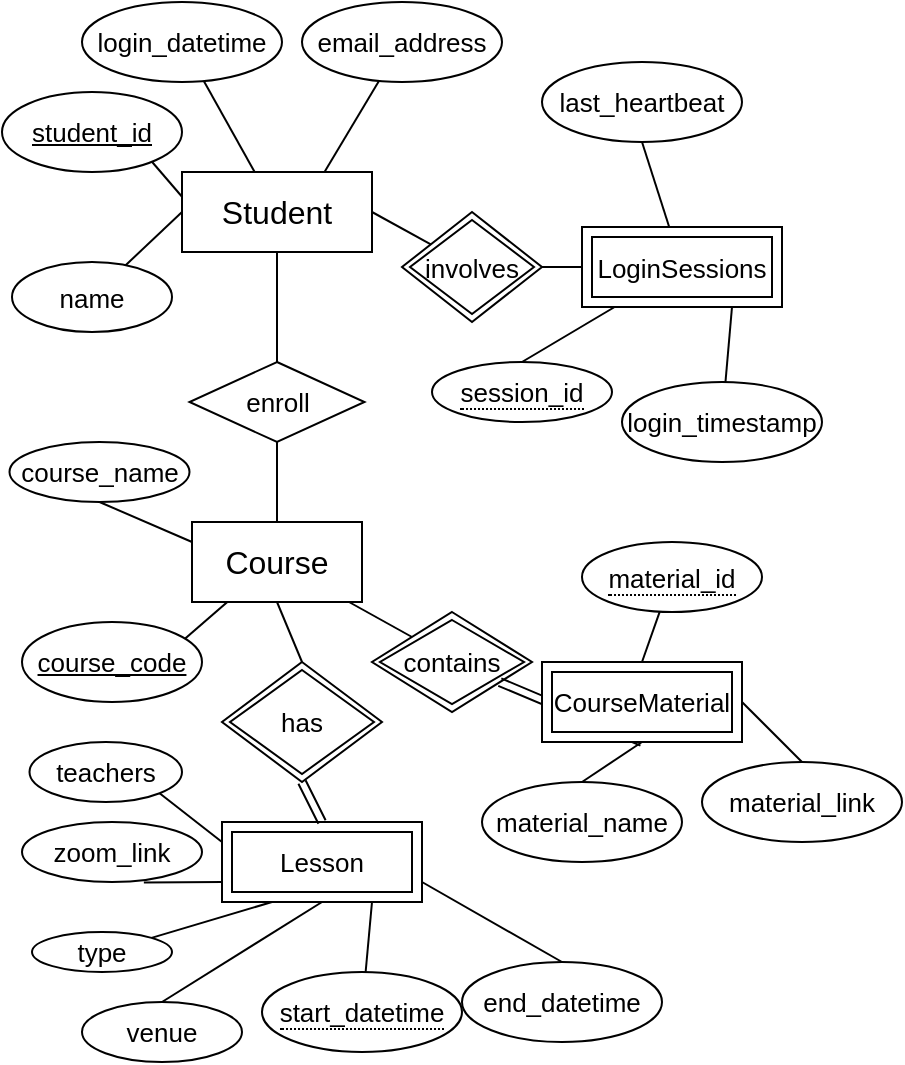 <mxfile version="14.6.1" type="device" pages="2"><diagram id="fc1f3b67-3c9b-b1b3-7705-706421d27264" name="ERD Habit Tracker app"><mxGraphModel dx="1202" dy="529" grid="1" gridSize="10" guides="1" tooltips="1" connect="1" arrows="1" fold="1" page="1" pageScale="1" pageWidth="850" pageHeight="1100" math="0" shadow="0"><root><mxCell id="0"/><mxCell id="1" parent="0"/><mxCell id="z_JhPPOQenlGjQnWZe2f-46" value="" style="edgeStyle=none;rounded=0;orthogonalLoop=1;jettySize=auto;html=1;endArrow=none;endFill=0;fontSize=13;" parent="1" source="z_JhPPOQenlGjQnWZe2f-7" target="z_JhPPOQenlGjQnWZe2f-43" edge="1"><mxGeometry relative="1" as="geometry"/></mxCell><mxCell id="z_JhPPOQenlGjQnWZe2f-47" style="edgeStyle=none;rounded=0;orthogonalLoop=1;jettySize=auto;html=1;exitX=0.75;exitY=0;exitDx=0;exitDy=0;endArrow=none;endFill=0;fontSize=13;" parent="1" source="z_JhPPOQenlGjQnWZe2f-7" target="z_JhPPOQenlGjQnWZe2f-44" edge="1"><mxGeometry relative="1" as="geometry"/></mxCell><mxCell id="z_JhPPOQenlGjQnWZe2f-48" style="edgeStyle=none;rounded=0;orthogonalLoop=1;jettySize=auto;html=1;exitX=0;exitY=0.5;exitDx=0;exitDy=0;endArrow=none;endFill=0;fontSize=13;" parent="1" source="z_JhPPOQenlGjQnWZe2f-7" target="z_JhPPOQenlGjQnWZe2f-42" edge="1"><mxGeometry relative="1" as="geometry"/></mxCell><mxCell id="z_JhPPOQenlGjQnWZe2f-99" style="edgeStyle=none;rounded=0;orthogonalLoop=1;jettySize=auto;html=1;exitX=0.25;exitY=1;exitDx=0;exitDy=0;entryX=0.5;entryY=0;entryDx=0;entryDy=0;endArrow=none;endFill=0;fontSize=13;" parent="1" source="z_JhPPOQenlGjQnWZe2f-7" target="z_JhPPOQenlGjQnWZe2f-98" edge="1"><mxGeometry relative="1" as="geometry"/></mxCell><mxCell id="z_JhPPOQenlGjQnWZe2f-7" value="&lt;font style=&quot;font-size: 16px&quot;&gt;Student&lt;/font&gt;" style="rounded=0;whiteSpace=wrap;html=1;" parent="1" vertex="1"><mxGeometry x="90" y="95" width="95" height="40" as="geometry"/></mxCell><mxCell id="z_JhPPOQenlGjQnWZe2f-29" style="edgeStyle=none;rounded=0;orthogonalLoop=1;jettySize=auto;html=1;exitX=0.5;exitY=1;exitDx=0;exitDy=0;endArrow=none;endFill=0;fontSize=13;" parent="1" edge="1"><mxGeometry relative="1" as="geometry"><mxPoint x="345" y="190" as="sourcePoint"/><mxPoint x="345" y="190" as="targetPoint"/></mxGeometry></mxCell><mxCell id="z_JhPPOQenlGjQnWZe2f-58" style="edgeStyle=none;rounded=0;orthogonalLoop=1;jettySize=auto;html=1;exitX=0;exitY=0.25;exitDx=0;exitDy=0;entryX=0.5;entryY=1;entryDx=0;entryDy=0;endArrow=none;endFill=0;fontSize=13;" parent="1" source="z_JhPPOQenlGjQnWZe2f-32" target="z_JhPPOQenlGjQnWZe2f-57" edge="1"><mxGeometry relative="1" as="geometry"/></mxCell><mxCell id="z_JhPPOQenlGjQnWZe2f-59" style="edgeStyle=none;rounded=0;orthogonalLoop=1;jettySize=auto;html=1;exitX=0.75;exitY=0;exitDx=0;exitDy=0;entryX=0.5;entryY=1;entryDx=0;entryDy=0;endArrow=none;endFill=0;fontSize=13;" parent="1" source="z_JhPPOQenlGjQnWZe2f-32" target="z_JhPPOQenlGjQnWZe2f-55" edge="1"><mxGeometry relative="1" as="geometry"/></mxCell><mxCell id="z_JhPPOQenlGjQnWZe2f-95" style="edgeStyle=none;rounded=0;orthogonalLoop=1;jettySize=auto;html=1;exitX=0.5;exitY=0;exitDx=0;exitDy=0;entryX=0.5;entryY=1;entryDx=0;entryDy=0;endArrow=none;endFill=0;fontSize=13;" parent="1" source="z_JhPPOQenlGjQnWZe2f-32" target="z_JhPPOQenlGjQnWZe2f-49" edge="1"><mxGeometry relative="1" as="geometry"><mxPoint x="415" y="125" as="targetPoint"/></mxGeometry></mxCell><mxCell id="z_JhPPOQenlGjQnWZe2f-97" style="edgeStyle=none;rounded=0;orthogonalLoop=1;jettySize=auto;html=1;exitX=0.5;exitY=1;exitDx=0;exitDy=0;entryX=0.5;entryY=0;entryDx=0;entryDy=0;endArrow=none;endFill=0;fontSize=13;" parent="1" source="z_JhPPOQenlGjQnWZe2f-32" target="z_JhPPOQenlGjQnWZe2f-64" edge="1"><mxGeometry relative="1" as="geometry"/></mxCell><mxCell id="z_JhPPOQenlGjQnWZe2f-32" value="&lt;font style=&quot;font-size: 16px&quot;&gt;Course&lt;/font&gt;" style="rounded=0;whiteSpace=wrap;html=1;" parent="1" vertex="1"><mxGeometry x="95" y="270" width="85" height="40" as="geometry"/></mxCell><mxCell id="z_JhPPOQenlGjQnWZe2f-42" value="name" style="ellipse;whiteSpace=wrap;html=1;align=center;fontSize=13;" parent="1" vertex="1"><mxGeometry x="5" y="140" width="80" height="35" as="geometry"/></mxCell><mxCell id="z_JhPPOQenlGjQnWZe2f-43" value="login_datetime" style="ellipse;whiteSpace=wrap;html=1;align=center;fontSize=13;" parent="1" vertex="1"><mxGeometry x="40" y="10" width="100" height="40" as="geometry"/></mxCell><mxCell id="z_JhPPOQenlGjQnWZe2f-44" value="email_address" style="ellipse;whiteSpace=wrap;html=1;align=center;fontSize=13;" parent="1" vertex="1"><mxGeometry x="150" y="10" width="100" height="40" as="geometry"/></mxCell><mxCell id="z_JhPPOQenlGjQnWZe2f-49" value="enroll" style="shape=rhombus;perimeter=rhombusPerimeter;whiteSpace=wrap;html=1;align=center;fontSize=13;" parent="1" vertex="1"><mxGeometry x="93.75" y="190" width="87.5" height="40" as="geometry"/></mxCell><mxCell id="z_JhPPOQenlGjQnWZe2f-55" value="course_code" style="ellipse;whiteSpace=wrap;html=1;align=center;fontStyle=4;fontSize=13;" parent="1" vertex="1"><mxGeometry x="10" y="320" width="90" height="40" as="geometry"/></mxCell><mxCell id="z_JhPPOQenlGjQnWZe2f-57" value="course_name" style="ellipse;whiteSpace=wrap;html=1;align=center;fontSize=13;" parent="1" vertex="1"><mxGeometry x="3.75" y="230" width="90" height="30" as="geometry"/></mxCell><mxCell id="z_JhPPOQenlGjQnWZe2f-74" style="edgeStyle=none;rounded=0;orthogonalLoop=1;jettySize=auto;html=1;exitX=0;exitY=0.25;exitDx=0;exitDy=0;entryX=1;entryY=1;entryDx=0;entryDy=0;endArrow=none;endFill=0;fontSize=13;" parent="1" source="z_JhPPOQenlGjQnWZe2f-62" target="z_JhPPOQenlGjQnWZe2f-73" edge="1"><mxGeometry relative="1" as="geometry"/></mxCell><mxCell id="z_JhPPOQenlGjQnWZe2f-75" style="edgeStyle=none;rounded=0;orthogonalLoop=1;jettySize=auto;html=1;exitX=0;exitY=0.75;exitDx=0;exitDy=0;entryX=0.677;entryY=1.007;entryDx=0;entryDy=0;endArrow=none;endFill=0;fontSize=13;entryPerimeter=0;" parent="1" source="z_JhPPOQenlGjQnWZe2f-62" target="z_JhPPOQenlGjQnWZe2f-70" edge="1"><mxGeometry relative="1" as="geometry"/></mxCell><mxCell id="z_JhPPOQenlGjQnWZe2f-76" style="edgeStyle=none;rounded=0;orthogonalLoop=1;jettySize=auto;html=1;exitX=0.75;exitY=1;exitDx=0;exitDy=0;endArrow=none;endFill=0;fontSize=13;" parent="1" source="z_JhPPOQenlGjQnWZe2f-62" target="z_JhPPOQenlGjQnWZe2f-68" edge="1"><mxGeometry relative="1" as="geometry"/></mxCell><mxCell id="z_JhPPOQenlGjQnWZe2f-77" style="edgeStyle=none;rounded=0;orthogonalLoop=1;jettySize=auto;html=1;exitX=1;exitY=0.75;exitDx=0;exitDy=0;entryX=0.5;entryY=0;entryDx=0;entryDy=0;endArrow=none;endFill=0;fontSize=13;" parent="1" source="z_JhPPOQenlGjQnWZe2f-62" target="z_JhPPOQenlGjQnWZe2f-69" edge="1"><mxGeometry relative="1" as="geometry"/></mxCell><mxCell id="z_JhPPOQenlGjQnWZe2f-80" style="edgeStyle=none;rounded=0;orthogonalLoop=1;jettySize=auto;html=1;exitX=0.25;exitY=1;exitDx=0;exitDy=0;entryX=1;entryY=0;entryDx=0;entryDy=0;endArrow=none;endFill=0;fontSize=13;" parent="1" source="z_JhPPOQenlGjQnWZe2f-62" target="z_JhPPOQenlGjQnWZe2f-72" edge="1"><mxGeometry relative="1" as="geometry"/></mxCell><mxCell id="z_JhPPOQenlGjQnWZe2f-62" value="Lesson" style="shape=ext;margin=3;double=1;whiteSpace=wrap;html=1;align=center;fontSize=13;" parent="1" vertex="1"><mxGeometry x="110" y="420" width="100" height="40" as="geometry"/></mxCell><mxCell id="z_JhPPOQenlGjQnWZe2f-67" style="edgeStyle=none;shape=link;rounded=0;orthogonalLoop=1;jettySize=auto;html=1;exitX=0.5;exitY=1;exitDx=0;exitDy=0;entryX=0.5;entryY=0;entryDx=0;entryDy=0;endArrow=none;endFill=0;fontSize=13;" parent="1" source="z_JhPPOQenlGjQnWZe2f-64" target="z_JhPPOQenlGjQnWZe2f-62" edge="1"><mxGeometry relative="1" as="geometry"/></mxCell><mxCell id="z_JhPPOQenlGjQnWZe2f-64" value="has" style="shape=rhombus;double=1;perimeter=rhombusPerimeter;whiteSpace=wrap;html=1;align=center;fontSize=13;" parent="1" vertex="1"><mxGeometry x="110" y="340" width="80" height="60" as="geometry"/></mxCell><mxCell id="z_JhPPOQenlGjQnWZe2f-68" value="&lt;span style=&quot;border-bottom: 1px dotted&quot;&gt;start_datetime&lt;br&gt;&lt;/span&gt;" style="ellipse;whiteSpace=wrap;html=1;align=center;fontSize=13;" parent="1" vertex="1"><mxGeometry x="130" y="495" width="100" height="40" as="geometry"/></mxCell><mxCell id="z_JhPPOQenlGjQnWZe2f-69" value="end_datetime" style="ellipse;whiteSpace=wrap;html=1;align=center;fontSize=13;" parent="1" vertex="1"><mxGeometry x="230" y="490" width="100" height="40" as="geometry"/></mxCell><mxCell id="z_JhPPOQenlGjQnWZe2f-70" value="zoom_link" style="ellipse;whiteSpace=wrap;html=1;align=center;fontSize=13;" parent="1" vertex="1"><mxGeometry x="10" y="420" width="90" height="30" as="geometry"/></mxCell><mxCell id="z_JhPPOQenlGjQnWZe2f-78" style="edgeStyle=none;rounded=0;orthogonalLoop=1;jettySize=auto;html=1;exitX=0.5;exitY=0;exitDx=0;exitDy=0;entryX=0.5;entryY=1;entryDx=0;entryDy=0;endArrow=none;endFill=0;fontSize=13;" parent="1" source="z_JhPPOQenlGjQnWZe2f-71" target="z_JhPPOQenlGjQnWZe2f-62" edge="1"><mxGeometry relative="1" as="geometry"/></mxCell><mxCell id="z_JhPPOQenlGjQnWZe2f-71" value="venue" style="ellipse;whiteSpace=wrap;html=1;align=center;fontSize=13;" parent="1" vertex="1"><mxGeometry x="40" y="510" width="80" height="30" as="geometry"/></mxCell><mxCell id="z_JhPPOQenlGjQnWZe2f-72" value="type" style="ellipse;whiteSpace=wrap;html=1;align=center;fontSize=13;" parent="1" vertex="1"><mxGeometry x="15" y="475" width="70" height="20" as="geometry"/></mxCell><mxCell id="z_JhPPOQenlGjQnWZe2f-73" value="teachers" style="ellipse;whiteSpace=wrap;html=1;align=center;fontSize=13;" parent="1" vertex="1"><mxGeometry x="13.75" y="380" width="76.25" height="30" as="geometry"/></mxCell><mxCell id="z_JhPPOQenlGjQnWZe2f-89" style="edgeStyle=none;rounded=0;orthogonalLoop=1;jettySize=auto;html=1;exitX=0;exitY=0;exitDx=0;exitDy=0;endArrow=none;endFill=0;fontSize=13;" parent="1" source="z_JhPPOQenlGjQnWZe2f-81" target="z_JhPPOQenlGjQnWZe2f-32" edge="1"><mxGeometry relative="1" as="geometry"/></mxCell><mxCell id="z_JhPPOQenlGjQnWZe2f-81" value="contains" style="shape=rhombus;double=1;perimeter=rhombusPerimeter;whiteSpace=wrap;html=1;align=center;fontSize=13;" parent="1" vertex="1"><mxGeometry x="185" y="315" width="80" height="50" as="geometry"/></mxCell><mxCell id="z_JhPPOQenlGjQnWZe2f-90" style="edgeStyle=none;rounded=0;orthogonalLoop=1;jettySize=auto;html=1;exitX=0.5;exitY=1;exitDx=0;exitDy=0;endArrow=none;endFill=0;fontSize=13;shape=link;" parent="1" source="z_JhPPOQenlGjQnWZe2f-84" target="z_JhPPOQenlGjQnWZe2f-81" edge="1"><mxGeometry relative="1" as="geometry"/></mxCell><mxCell id="z_JhPPOQenlGjQnWZe2f-84" value="CourseMaterial" style="shape=ext;margin=3;double=1;whiteSpace=wrap;html=1;align=center;fontSize=13;" parent="1" vertex="1"><mxGeometry x="270" y="340" width="100" height="40" as="geometry"/></mxCell><mxCell id="z_JhPPOQenlGjQnWZe2f-93" style="edgeStyle=none;rounded=0;orthogonalLoop=1;jettySize=auto;html=1;exitX=0.5;exitY=0;exitDx=0;exitDy=0;entryX=0.5;entryY=1;entryDx=0;entryDy=0;endArrow=none;endFill=0;fontSize=13;" parent="1" source="z_JhPPOQenlGjQnWZe2f-87" target="z_JhPPOQenlGjQnWZe2f-84" edge="1"><mxGeometry relative="1" as="geometry"/></mxCell><mxCell id="z_JhPPOQenlGjQnWZe2f-87" value="material_name" style="ellipse;whiteSpace=wrap;html=1;align=center;fontSize=13;" parent="1" vertex="1"><mxGeometry x="240" y="400" width="100" height="40" as="geometry"/></mxCell><mxCell id="z_JhPPOQenlGjQnWZe2f-92" style="edgeStyle=none;rounded=0;orthogonalLoop=1;jettySize=auto;html=1;exitX=0.5;exitY=0;exitDx=0;exitDy=0;entryX=1;entryY=0.5;entryDx=0;entryDy=0;endArrow=none;endFill=0;fontSize=13;" parent="1" source="z_JhPPOQenlGjQnWZe2f-88" target="z_JhPPOQenlGjQnWZe2f-84" edge="1"><mxGeometry relative="1" as="geometry"/></mxCell><mxCell id="z_JhPPOQenlGjQnWZe2f-88" value="material_link" style="ellipse;whiteSpace=wrap;html=1;align=center;fontSize=13;" parent="1" vertex="1"><mxGeometry x="350" y="390" width="100" height="40" as="geometry"/></mxCell><mxCell id="z_JhPPOQenlGjQnWZe2f-98" value="student_id" style="ellipse;whiteSpace=wrap;html=1;align=center;fontStyle=4;fontSize=13;" parent="1" vertex="1"><mxGeometry y="55" width="90" height="40" as="geometry"/></mxCell><mxCell id="z_JhPPOQenlGjQnWZe2f-100" value="&lt;span style=&quot;border-bottom: 1px dotted&quot;&gt;material_id&lt;/span&gt;" style="ellipse;whiteSpace=wrap;html=1;align=center;fontSize=13;" parent="1" vertex="1"><mxGeometry x="290" y="280" width="90" height="35" as="geometry"/></mxCell><mxCell id="z_JhPPOQenlGjQnWZe2f-101" style="edgeStyle=none;rounded=0;orthogonalLoop=1;jettySize=auto;html=1;endArrow=none;endFill=0;fontSize=13;entryX=0.5;entryY=0;entryDx=0;entryDy=0;" parent="1" source="z_JhPPOQenlGjQnWZe2f-100" target="z_JhPPOQenlGjQnWZe2f-84" edge="1"><mxGeometry relative="1" as="geometry"><mxPoint x="290" y="190" as="targetPoint"/></mxGeometry></mxCell><mxCell id="UuF_eJvqNYYDJzcUMBg8-5" style="edgeStyle=none;rounded=0;orthogonalLoop=1;jettySize=auto;html=1;exitX=1;exitY=0;exitDx=0;exitDy=0;" edge="1" parent="1" source="z_JhPPOQenlGjQnWZe2f-42" target="z_JhPPOQenlGjQnWZe2f-42"><mxGeometry relative="1" as="geometry"/></mxCell><mxCell id="UuF_eJvqNYYDJzcUMBg8-6" value="" style="endArrow=none;html=1;exitX=0.5;exitY=0;exitDx=0;exitDy=0;entryX=0.5;entryY=1;entryDx=0;entryDy=0;" edge="1" parent="1" source="z_JhPPOQenlGjQnWZe2f-49" target="z_JhPPOQenlGjQnWZe2f-7"><mxGeometry width="50" height="50" relative="1" as="geometry"><mxPoint x="90" y="185" as="sourcePoint"/><mxPoint x="125" y="170" as="targetPoint"/></mxGeometry></mxCell><mxCell id="UuF_eJvqNYYDJzcUMBg8-11" value="LoginSessions" style="shape=ext;margin=3;double=1;whiteSpace=wrap;html=1;align=center;fontSize=13;" vertex="1" parent="1"><mxGeometry x="290" y="122.5" width="100" height="40" as="geometry"/></mxCell><mxCell id="UuF_eJvqNYYDJzcUMBg8-12" value="&lt;span style=&quot;border-bottom: 1px dotted&quot;&gt;session_id&lt;/span&gt;" style="ellipse;whiteSpace=wrap;html=1;align=center;fontSize=13;" vertex="1" parent="1"><mxGeometry x="215" y="190" width="90" height="30" as="geometry"/></mxCell><mxCell id="UuF_eJvqNYYDJzcUMBg8-13" value="login_timestamp" style="ellipse;whiteSpace=wrap;html=1;align=center;fontSize=13;" vertex="1" parent="1"><mxGeometry x="310" y="200" width="100" height="40" as="geometry"/></mxCell><mxCell id="UuF_eJvqNYYDJzcUMBg8-14" value="last_heartbeat" style="ellipse;whiteSpace=wrap;html=1;align=center;fontSize=13;" vertex="1" parent="1"><mxGeometry x="270" y="40" width="100" height="40" as="geometry"/></mxCell><mxCell id="UuF_eJvqNYYDJzcUMBg8-16" style="edgeStyle=none;rounded=0;orthogonalLoop=1;jettySize=auto;html=1;exitX=0.5;exitY=0;exitDx=0;exitDy=0;endArrow=none;endFill=0;fontSize=13;" edge="1" parent="1" source="UuF_eJvqNYYDJzcUMBg8-12" target="UuF_eJvqNYYDJzcUMBg8-11"><mxGeometry relative="1" as="geometry"><mxPoint x="290" y="180" as="targetPoint"/><mxPoint x="279.41" y="212.5" as="sourcePoint"/></mxGeometry></mxCell><mxCell id="UuF_eJvqNYYDJzcUMBg8-17" style="edgeStyle=none;rounded=0;orthogonalLoop=1;jettySize=auto;html=1;endArrow=none;endFill=0;fontSize=13;entryX=0.75;entryY=1;entryDx=0;entryDy=0;" edge="1" parent="1" source="UuF_eJvqNYYDJzcUMBg8-13" target="UuF_eJvqNYYDJzcUMBg8-11"><mxGeometry relative="1" as="geometry"><mxPoint x="290.909" y="185" as="targetPoint"/><mxPoint x="275" y="220" as="sourcePoint"/></mxGeometry></mxCell><mxCell id="UuF_eJvqNYYDJzcUMBg8-18" style="edgeStyle=none;rounded=0;orthogonalLoop=1;jettySize=auto;html=1;endArrow=none;endFill=0;fontSize=13;entryX=0.5;entryY=1;entryDx=0;entryDy=0;" edge="1" parent="1" source="UuF_eJvqNYYDJzcUMBg8-11" target="UuF_eJvqNYYDJzcUMBg8-14"><mxGeometry relative="1" as="geometry"><mxPoint x="325" y="185" as="targetPoint"/><mxPoint x="346.788" y="202.286" as="sourcePoint"/></mxGeometry></mxCell><mxCell id="UuF_eJvqNYYDJzcUMBg8-21" value="involves" style="shape=rhombus;double=1;perimeter=rhombusPerimeter;whiteSpace=wrap;html=1;align=center;fontSize=13;" vertex="1" parent="1"><mxGeometry x="200" y="115" width="70" height="55" as="geometry"/></mxCell><mxCell id="UuF_eJvqNYYDJzcUMBg8-23" value="" style="endArrow=none;html=1;entryX=1;entryY=0.5;entryDx=0;entryDy=0;" edge="1" parent="1" source="UuF_eJvqNYYDJzcUMBg8-21" target="z_JhPPOQenlGjQnWZe2f-7"><mxGeometry width="50" height="50" relative="1" as="geometry"><mxPoint x="147.5" y="200" as="sourcePoint"/><mxPoint x="147.5" y="145" as="targetPoint"/></mxGeometry></mxCell><mxCell id="UuF_eJvqNYYDJzcUMBg8-24" value="" style="endArrow=none;html=1;exitX=1;exitY=0.5;exitDx=0;exitDy=0;entryX=0;entryY=0.5;entryDx=0;entryDy=0;" edge="1" parent="1" source="UuF_eJvqNYYDJzcUMBg8-21" target="UuF_eJvqNYYDJzcUMBg8-11"><mxGeometry width="50" height="50" relative="1" as="geometry"><mxPoint x="147.5" y="200" as="sourcePoint"/><mxPoint x="147.5" y="145" as="targetPoint"/></mxGeometry></mxCell></root></mxGraphModel></diagram><diagram id="cdb5e136-1861-7ef1-5e76-c57f7e18aa8d" name="ERD Data Structure - Habit Tracker App"><mxGraphModel pageWidth="1100" pageHeight="850" fold="1" pageScale="1" math="0" shadow="0"><root><mxCell id="0"/><mxCell id="1" parent="0"/><mxCell id="4a63a70a29bb4ada-31" value="" style="edgeStyle=none;rounded=0;html=1;startArrow=ERzeroToMany;startFill=1;endArrow=ERzeroToOne;endFill=1;jettySize=auto;orthogonalLoop=1;fontSize=10;strokeColor=#000066;" edge="1" source="4a63a70a29bb4ada-1" target="4a63a70a29bb4ada-18" parent="1"><mxGeometry relative="1" as="geometry"/></mxCell><mxCell id="4a63a70a29bb4ada-45" value="" style="edgeStyle=none;rounded=0;html=1;startArrow=ERoneToMany;startFill=0;endArrow=ERzeroToMany;endFill=1;jettySize=auto;orthogonalLoop=1;fontSize=10;strokeColor=#000066;" edge="1" source="4a63a70a29bb4ada-1" target="4a63a70a29bb4ada-32" parent="1"><mxGeometry relative="1" as="geometry"/></mxCell><mxCell id="4a63a70a29bb4ada-1" value="Users" style="swimlane;fontStyle=0;childLayout=stackLayout;horizontal=1;startSize=26;fillColor=#ffe6cc;horizontalStack=0;resizeParent=1;resizeParentMax=0;resizeLast=0;collapsible=1;marginBottom=0;swimlaneFillColor=#ffffff;align=center;strokeWidth=1;fontSize=13;strokeColor=#d79b00;" vertex="1" parent="1"><mxGeometry x="80" y="41" width="160" height="144" as="geometry"/></mxCell><mxCell id="4a63a70a29bb4ada-2" value="UserID" style="shape=partialRectangle;top=0;left=0;right=0;bottom=1;align=left;verticalAlign=middle;fillColor=none;spacingLeft=34;spacingRight=4;overflow=hidden;rotatable=0;points=[[0,0.5],[1,0.5]];portConstraint=eastwest;dropTarget=0;fontStyle=5;" vertex="1" parent="4a63a70a29bb4ada-1"><mxGeometry y="26" width="160" height="30" as="geometry"/></mxCell><mxCell id="4a63a70a29bb4ada-3" value="PK" style="shape=partialRectangle;top=0;left=0;bottom=0;fillColor=none;align=left;verticalAlign=middle;spacingLeft=4;spacingRight=4;overflow=hidden;rotatable=0;points=[];portConstraint=eastwest;part=1;fontStyle=1" vertex="1" connectable="0" parent="4a63a70a29bb4ada-2"><mxGeometry width="30" height="30" as="geometry"/></mxCell><mxCell id="4a63a70a29bb4ada-6" value="CoachID" style="shape=partialRectangle;top=0;left=0;right=0;bottom=0;align=left;verticalAlign=top;fillColor=none;spacingLeft=34;spacingRight=4;overflow=hidden;rotatable=0;points=[[0,0.5],[1,0.5]];portConstraint=eastwest;dropTarget=0;fontStyle=2" vertex="1" parent="4a63a70a29bb4ada-1"><mxGeometry y="56" width="160" height="26" as="geometry"/></mxCell><mxCell id="4a63a70a29bb4ada-7" value="FK" style="shape=partialRectangle;top=0;left=0;bottom=0;fillColor=none;align=left;verticalAlign=top;spacingLeft=4;spacingRight=4;overflow=hidden;rotatable=0;points=[];portConstraint=eastwest;part=1;fontStyle=2" vertex="1" connectable="0" parent="4a63a70a29bb4ada-6"><mxGeometry width="30" height="26" as="geometry"/></mxCell><mxCell id="5ecfb9fce94ea102-8" value="Name" style="shape=partialRectangle;top=0;left=0;right=0;bottom=0;align=left;verticalAlign=top;fillColor=none;spacingLeft=34;spacingRight=4;overflow=hidden;rotatable=0;points=[[0,0.5],[1,0.5]];portConstraint=eastwest;dropTarget=0;" vertex="1" parent="4a63a70a29bb4ada-1"><mxGeometry y="82" width="160" height="26" as="geometry"/></mxCell><mxCell id="5ecfb9fce94ea102-9" value="" style="shape=partialRectangle;top=0;left=0;bottom=0;fillColor=none;align=left;verticalAlign=top;spacingLeft=4;spacingRight=4;overflow=hidden;rotatable=0;points=[];portConstraint=eastwest;part=1;" vertex="1" connectable="0" parent="5ecfb9fce94ea102-8"><mxGeometry width="30" height="26" as="geometry"/></mxCell><mxCell id="4a63a70a29bb4ada-16" value="HabitNum" style="shape=partialRectangle;top=0;left=0;right=0;bottom=0;align=left;verticalAlign=top;fillColor=none;spacingLeft=34;spacingRight=4;overflow=hidden;rotatable=0;points=[[0,0.5],[1,0.5]];portConstraint=eastwest;dropTarget=0;" vertex="1" parent="4a63a70a29bb4ada-1"><mxGeometry y="108" width="160" height="26" as="geometry"/></mxCell><mxCell id="4a63a70a29bb4ada-17" value="" style="shape=partialRectangle;top=0;left=0;bottom=0;fillColor=none;align=left;verticalAlign=top;spacingLeft=4;spacingRight=4;overflow=hidden;rotatable=0;points=[];portConstraint=eastwest;part=1;" vertex="1" connectable="0" parent="4a63a70a29bb4ada-16"><mxGeometry width="30" height="26" as="geometry"/></mxCell><mxCell id="4a63a70a29bb4ada-10" value="" style="shape=partialRectangle;top=0;left=0;right=0;bottom=0;align=left;verticalAlign=top;fillColor=none;spacingLeft=34;spacingRight=4;overflow=hidden;rotatable=0;points=[[0,0.5],[1,0.5]];portConstraint=eastwest;dropTarget=0;" vertex="1" parent="4a63a70a29bb4ada-1"><mxGeometry y="134" width="160" height="10" as="geometry"/></mxCell><mxCell id="4a63a70a29bb4ada-11" value="" style="shape=partialRectangle;top=0;left=0;bottom=0;fillColor=none;align=left;verticalAlign=top;spacingLeft=4;spacingRight=4;overflow=hidden;rotatable=0;points=[];portConstraint=eastwest;part=1;" vertex="1" connectable="0" parent="4a63a70a29bb4ada-10"><mxGeometry width="30" height="10" as="geometry"/></mxCell><mxCell id="4a63a70a29bb4ada-32" value="Habits" style="swimlane;fontStyle=0;childLayout=stackLayout;horizontal=1;startSize=26;fillColor=#FFE6CC;horizontalStack=0;resizeParent=1;resizeParentMax=0;resizeLast=0;collapsible=1;marginBottom=0;swimlaneFillColor=#ffffff;align=center;strokeWidth=1;fontSize=13;strokeColor=#d79b00;" vertex="1" parent="1"><mxGeometry x="429" y="67" width="160" height="92" as="geometry"/></mxCell><mxCell id="4a63a70a29bb4ada-33" value="HabitID" style="shape=partialRectangle;top=0;left=0;right=0;bottom=1;align=left;verticalAlign=middle;fillColor=none;spacingLeft=34;spacingRight=4;overflow=hidden;rotatable=0;points=[[0,0.5],[1,0.5]];portConstraint=eastwest;dropTarget=0;fontStyle=5;" vertex="1" parent="4a63a70a29bb4ada-32"><mxGeometry y="26" width="160" height="30" as="geometry"/></mxCell><mxCell id="4a63a70a29bb4ada-34" value="PK" style="shape=partialRectangle;top=0;left=0;bottom=0;fillColor=none;align=left;verticalAlign=middle;spacingLeft=4;spacingRight=4;overflow=hidden;rotatable=0;points=[];portConstraint=eastwest;part=1;fontStyle=1" vertex="1" connectable="0" parent="4a63a70a29bb4ada-33"><mxGeometry width="30" height="30" as="geometry"/></mxCell><mxCell id="4a63a70a29bb4ada-37" value="HabitName" style="shape=partialRectangle;top=0;left=0;right=0;bottom=0;align=left;verticalAlign=top;fillColor=none;spacingLeft=34;spacingRight=4;overflow=hidden;rotatable=0;points=[[0,0.5],[1,0.5]];portConstraint=eastwest;dropTarget=0;" vertex="1" parent="4a63a70a29bb4ada-32"><mxGeometry y="56" width="160" height="26" as="geometry"/></mxCell><mxCell id="4a63a70a29bb4ada-38" value="" style="shape=partialRectangle;top=0;left=0;bottom=0;fillColor=none;align=left;verticalAlign=top;spacingLeft=4;spacingRight=4;overflow=hidden;rotatable=0;points=[];portConstraint=eastwest;part=1;" vertex="1" connectable="0" parent="4a63a70a29bb4ada-37"><mxGeometry width="30" height="26" as="geometry"/></mxCell><mxCell id="4a63a70a29bb4ada-43" value="" style="shape=partialRectangle;top=0;left=0;right=0;bottom=0;align=left;verticalAlign=top;fillColor=none;spacingLeft=34;spacingRight=4;overflow=hidden;rotatable=0;points=[[0,0.5],[1,0.5]];portConstraint=eastwest;dropTarget=0;" vertex="1" parent="4a63a70a29bb4ada-32"><mxGeometry y="82" width="160" height="10" as="geometry"/></mxCell><mxCell id="4a63a70a29bb4ada-44" value="" style="shape=partialRectangle;top=0;left=0;bottom=0;fillColor=none;align=left;verticalAlign=top;spacingLeft=4;spacingRight=4;overflow=hidden;rotatable=0;points=[];portConstraint=eastwest;part=1;" vertex="1" connectable="0" parent="4a63a70a29bb4ada-43"><mxGeometry width="30" height="10" as="geometry"/></mxCell><mxCell id="4a63a70a29bb4ada-18" value="Coaches" style="swimlane;fontStyle=0;childLayout=stackLayout;horizontal=1;startSize=26;fillColor=#ffe6cc;horizontalStack=0;resizeParent=1;resizeParentMax=0;resizeLast=0;collapsible=1;marginBottom=0;swimlaneFillColor=#ffffff;align=center;strokeWidth=1;fontSize=13;strokeColor=#d79b00;" vertex="1" parent="1"><mxGeometry x="82" y="280" width="160" height="92" as="geometry"/></mxCell><mxCell id="4a63a70a29bb4ada-19" value="CoachID" style="shape=partialRectangle;top=0;left=0;right=0;bottom=1;align=left;verticalAlign=middle;fillColor=none;spacingLeft=34;spacingRight=4;overflow=hidden;rotatable=0;points=[[0,0.5],[1,0.5]];portConstraint=eastwest;dropTarget=0;fontStyle=5;" vertex="1" parent="4a63a70a29bb4ada-18"><mxGeometry y="26" width="160" height="30" as="geometry"/></mxCell><mxCell id="4a63a70a29bb4ada-20" value="PK" style="shape=partialRectangle;top=0;left=0;bottom=0;fillColor=none;align=left;verticalAlign=middle;spacingLeft=4;spacingRight=4;overflow=hidden;rotatable=0;points=[];portConstraint=eastwest;part=1;" vertex="1" connectable="0" parent="4a63a70a29bb4ada-19"><mxGeometry width="30" height="30" as="geometry"/></mxCell><mxCell id="4a63a70a29bb4ada-23" value="Name" style="shape=partialRectangle;top=0;left=0;right=0;bottom=0;align=left;verticalAlign=top;fillColor=none;spacingLeft=34;spacingRight=4;overflow=hidden;rotatable=0;points=[[0,0.5],[1,0.5]];portConstraint=eastwest;dropTarget=0;" vertex="1" parent="4a63a70a29bb4ada-18"><mxGeometry y="56" width="160" height="26" as="geometry"/></mxCell><mxCell id="4a63a70a29bb4ada-24" value="" style="shape=partialRectangle;top=0;left=0;bottom=0;fillColor=none;align=left;verticalAlign=top;spacingLeft=4;spacingRight=4;overflow=hidden;rotatable=0;points=[];portConstraint=eastwest;part=1;" vertex="1" connectable="0" parent="4a63a70a29bb4ada-23"><mxGeometry width="30" height="26" as="geometry"/></mxCell><mxCell id="4a63a70a29bb4ada-29" value="" style="shape=partialRectangle;top=0;left=0;right=0;bottom=0;align=left;verticalAlign=top;fillColor=none;spacingLeft=34;spacingRight=4;overflow=hidden;rotatable=0;points=[[0,0.5],[1,0.5]];portConstraint=eastwest;dropTarget=0;" vertex="1" parent="4a63a70a29bb4ada-18"><mxGeometry y="82" width="160" height="10" as="geometry"/></mxCell><mxCell id="4a63a70a29bb4ada-30" value="" style="shape=partialRectangle;top=0;left=0;bottom=0;fillColor=none;align=left;verticalAlign=top;spacingLeft=4;spacingRight=4;overflow=hidden;rotatable=0;points=[];portConstraint=eastwest;part=1;" vertex="1" connectable="0" parent="4a63a70a29bb4ada-29"><mxGeometry width="30" height="10" as="geometry"/></mxCell><mxCell id="4a63a70a29bb4ada-48" value="" style="edgeStyle=none;rounded=0;html=1;startArrow=ERmandOne;startFill=0;endArrow=ERzeroToMany;endFill=1;jettySize=auto;orthogonalLoop=1;strokeColor=#000066;fontSize=10;" edge="1" source="4a63a70a29bb4ada-12" target="4a63a70a29bb4ada-26" parent="1"><mxGeometry relative="1" as="geometry"/></mxCell><mxCell id="4a63a70a29bb4ada-12" value="Checkins" style="swimlane;fontStyle=0;childLayout=stackLayout;horizontal=1;startSize=26;fillColor=#ffe6cc;horizontalStack=0;resizeParent=1;resizeParentMax=0;resizeLast=0;collapsible=1;marginBottom=0;swimlaneFillColor=#ffffff;align=center;strokeWidth=1;fontSize=13;strokeColor=#d79b00;" vertex="1" parent="1"><mxGeometry x="655" y="67" width="160" height="134" as="geometry"/></mxCell><mxCell id="4a63a70a29bb4ada-13" value="HabitCheckinID" style="shape=partialRectangle;top=0;left=0;right=0;bottom=1;align=left;verticalAlign=middle;fillColor=none;spacingLeft=34;spacingRight=4;overflow=hidden;rotatable=0;points=[[0,0.5],[1,0.5]];portConstraint=eastwest;dropTarget=0;fontStyle=5;" vertex="1" parent="4a63a70a29bb4ada-12"><mxGeometry y="26" width="160" height="30" as="geometry"/></mxCell><mxCell id="4a63a70a29bb4ada-14" value="PK" style="shape=partialRectangle;top=0;left=0;bottom=0;fillColor=none;align=left;verticalAlign=middle;spacingLeft=4;spacingRight=4;overflow=hidden;rotatable=0;points=[];portConstraint=eastwest;part=1;" vertex="1" connectable="0" parent="4a63a70a29bb4ada-13"><mxGeometry width="30" height="30" as="geometry"/></mxCell><mxCell id="4a63a70a29bb4ada-15" value="HabitID" style="shape=partialRectangle;top=0;left=0;right=0;bottom=0;align=left;verticalAlign=bottom;fillColor=none;spacingLeft=34;spacingRight=4;overflow=hidden;rotatable=0;points=[[0,0.5],[1,0.5]];portConstraint=eastwest;dropTarget=0;fontStyle=2" vertex="1" parent="4a63a70a29bb4ada-12"><mxGeometry y="56" width="160" height="26" as="geometry"/></mxCell><mxCell id="4a63a70a29bb4ada-25" value="FK" style="shape=partialRectangle;top=0;left=0;bottom=0;fillColor=none;align=left;verticalAlign=top;spacingLeft=4;spacingRight=4;overflow=hidden;rotatable=0;points=[];portConstraint=eastwest;part=1;fontStyle=2" vertex="1" connectable="0" parent="4a63a70a29bb4ada-15"><mxGeometry width="30" height="26" as="geometry"/></mxCell><mxCell id="5ecfb9fce94ea102-5" value="UserID" style="shape=partialRectangle;top=0;left=0;right=0;bottom=0;align=left;verticalAlign=bottom;fillColor=none;spacingLeft=34;spacingRight=4;overflow=hidden;rotatable=0;points=[[0,0.5],[1,0.5]];portConstraint=eastwest;dropTarget=0;fontStyle=2" vertex="1" parent="4a63a70a29bb4ada-12"><mxGeometry y="82" width="160" height="26" as="geometry"/></mxCell><mxCell id="5ecfb9fce94ea102-6" value="FK" style="shape=partialRectangle;top=0;left=0;bottom=0;fillColor=none;align=left;verticalAlign=top;spacingLeft=4;spacingRight=4;overflow=hidden;rotatable=0;points=[];portConstraint=eastwest;part=1;fontStyle=2" vertex="1" connectable="0" parent="5ecfb9fce94ea102-5"><mxGeometry width="30" height="26" as="geometry"/></mxCell><mxCell id="4f2698fda814bacb-1" value="CheckinDate" style="shape=partialRectangle;top=0;left=0;right=0;bottom=0;align=left;verticalAlign=top;fillColor=none;spacingLeft=34;spacingRight=4;overflow=hidden;rotatable=0;points=[[0,0.5],[1,0.5]];portConstraint=eastwest;dropTarget=0;" vertex="1" parent="4a63a70a29bb4ada-12"><mxGeometry y="108" width="160" height="26" as="geometry"/></mxCell><mxCell id="4f2698fda814bacb-2" value="" style="shape=partialRectangle;top=0;left=0;bottom=0;fillColor=none;align=left;verticalAlign=top;spacingLeft=4;spacingRight=4;overflow=hidden;rotatable=0;points=[];portConstraint=eastwest;part=1;" vertex="1" connectable="0" parent="4f2698fda814bacb-1"><mxGeometry width="30" height="26" as="geometry"/></mxCell><mxCell id="4a63a70a29bb4ada-26" value="Comments" style="swimlane;fontStyle=0;childLayout=stackLayout;horizontal=1;startSize=26;fillColor=#ffe6cc;horizontalStack=0;resizeParent=1;resizeParentMax=0;resizeLast=0;collapsible=1;marginBottom=0;swimlaneFillColor=#ffffff;align=center;strokeWidth=1;fontSize=13;strokeColor=#d79b00;" vertex="1" parent="1"><mxGeometry x="655" y="264" width="160" height="196" as="geometry"/></mxCell><mxCell id="4a63a70a29bb4ada-27" value="CommentID" style="shape=partialRectangle;top=0;left=0;right=0;bottom=1;align=left;verticalAlign=middle;fillColor=none;spacingLeft=34;spacingRight=4;overflow=hidden;rotatable=0;points=[[0,0.5],[1,0.5]];portConstraint=eastwest;dropTarget=0;fontStyle=5;" vertex="1" parent="4a63a70a29bb4ada-26"><mxGeometry y="26" width="160" height="30" as="geometry"/></mxCell><mxCell id="4a63a70a29bb4ada-28" value="PK" style="shape=partialRectangle;top=0;left=0;bottom=0;fillColor=none;align=left;verticalAlign=middle;spacingLeft=4;spacingRight=4;overflow=hidden;rotatable=0;points=[];portConstraint=eastwest;part=1;fontStyle=1" vertex="1" connectable="0" parent="4a63a70a29bb4ada-27"><mxGeometry width="30" height="30" as="geometry"/></mxCell><mxCell id="4a63a70a29bb4ada-51" value="HabitCheckinID&#xa;" style="shape=partialRectangle;top=0;left=0;right=0;bottom=0;align=left;verticalAlign=top;fillColor=none;spacingLeft=34;spacingRight=4;overflow=hidden;rotatable=0;points=[[0,0.5],[1,0.5]];portConstraint=eastwest;dropTarget=0;fontStyle=2" vertex="1" parent="4a63a70a29bb4ada-26"><mxGeometry y="56" width="160" height="26" as="geometry"/></mxCell><mxCell id="4a63a70a29bb4ada-52" value="FK" style="shape=partialRectangle;top=0;left=0;bottom=0;fillColor=none;align=left;verticalAlign=top;spacingLeft=4;spacingRight=4;overflow=hidden;rotatable=0;points=[];portConstraint=eastwest;part=1;fontStyle=2" vertex="1" connectable="0" parent="4a63a70a29bb4ada-51"><mxGeometry width="30" height="26" as="geometry"/></mxCell><mxCell id="5ecfb9fce94ea102-3" value="UserID&#xa;" style="shape=partialRectangle;top=0;left=0;right=0;bottom=0;align=left;verticalAlign=top;fillColor=none;spacingLeft=34;spacingRight=4;overflow=hidden;rotatable=0;points=[[0,0.5],[1,0.5]];portConstraint=eastwest;dropTarget=0;fontStyle=2" vertex="1" parent="4a63a70a29bb4ada-26"><mxGeometry y="82" width="160" height="26" as="geometry"/></mxCell><mxCell id="5ecfb9fce94ea102-4" value="FK" style="shape=partialRectangle;top=0;left=0;bottom=0;fillColor=none;align=left;verticalAlign=top;spacingLeft=4;spacingRight=4;overflow=hidden;rotatable=0;points=[];portConstraint=eastwest;part=1;fontStyle=2" vertex="1" connectable="0" parent="5ecfb9fce94ea102-3"><mxGeometry width="30" height="26" as="geometry"/></mxCell><mxCell id="113bda5a66023eaa-7" value="CoachID&#xa;" style="shape=partialRectangle;top=0;left=0;right=0;bottom=0;align=left;verticalAlign=top;fillColor=none;spacingLeft=34;spacingRight=4;overflow=hidden;rotatable=0;points=[[0,0.5],[1,0.5]];portConstraint=eastwest;dropTarget=0;fontStyle=2" vertex="1" parent="4a63a70a29bb4ada-26"><mxGeometry y="108" width="160" height="26" as="geometry"/></mxCell><mxCell id="113bda5a66023eaa-8" value="FK" style="shape=partialRectangle;top=0;left=0;bottom=0;fillColor=none;align=left;verticalAlign=top;spacingLeft=4;spacingRight=4;overflow=hidden;rotatable=0;points=[];portConstraint=eastwest;part=1;fontStyle=2" vertex="1" connectable="0" parent="113bda5a66023eaa-7"><mxGeometry width="30" height="26" as="geometry"/></mxCell><mxCell id="4a63a70a29bb4ada-53" value="CommentDate" style="shape=partialRectangle;top=0;left=0;right=0;bottom=0;align=left;verticalAlign=top;fillColor=none;spacingLeft=34;spacingRight=4;overflow=hidden;rotatable=0;points=[[0,0.5],[1,0.5]];portConstraint=eastwest;dropTarget=0;fontStyle=0" vertex="1" parent="4a63a70a29bb4ada-26"><mxGeometry y="134" width="160" height="26" as="geometry"/></mxCell><mxCell id="4a63a70a29bb4ada-54" value="" style="shape=partialRectangle;top=0;left=0;bottom=0;fillColor=none;align=left;verticalAlign=top;spacingLeft=4;spacingRight=4;overflow=hidden;rotatable=0;points=[];portConstraint=eastwest;part=1;" vertex="1" connectable="0" parent="4a63a70a29bb4ada-53"><mxGeometry width="30" height="26" as="geometry"/></mxCell><mxCell id="4a63a70a29bb4ada-35" value="CommentText" style="shape=partialRectangle;top=0;left=0;right=0;bottom=0;align=left;verticalAlign=top;fillColor=none;spacingLeft=34;spacingRight=4;overflow=hidden;rotatable=0;points=[[0,0.5],[1,0.5]];portConstraint=eastwest;dropTarget=0;fontStyle=0" vertex="1" parent="4a63a70a29bb4ada-26"><mxGeometry y="160" width="160" height="26" as="geometry"/></mxCell><mxCell id="4a63a70a29bb4ada-42" value="" style="shape=partialRectangle;top=0;left=0;bottom=0;fillColor=none;align=left;verticalAlign=top;spacingLeft=4;spacingRight=4;overflow=hidden;rotatable=0;points=[];portConstraint=eastwest;part=1;" vertex="1" connectable="0" parent="4a63a70a29bb4ada-35"><mxGeometry width="30" height="26" as="geometry"/></mxCell><mxCell id="4a63a70a29bb4ada-46" value="" style="shape=partialRectangle;top=0;left=0;right=0;bottom=0;align=left;verticalAlign=top;fillColor=none;spacingLeft=34;spacingRight=4;overflow=hidden;rotatable=0;points=[[0,0.5],[1,0.5]];portConstraint=eastwest;dropTarget=0;" vertex="1" parent="4a63a70a29bb4ada-26"><mxGeometry y="186" width="160" height="10" as="geometry"/></mxCell><mxCell id="4a63a70a29bb4ada-47" value="" style="shape=partialRectangle;top=0;left=0;bottom=0;fillColor=none;align=left;verticalAlign=top;spacingLeft=4;spacingRight=4;overflow=hidden;rotatable=0;points=[];portConstraint=eastwest;part=1;" vertex="1" connectable="0" parent="4a63a70a29bb4ada-46"><mxGeometry width="30" height="10" as="geometry"/></mxCell><mxCell id="4f2698fda814bacb-14" value="UserHabits" style="swimlane;fontStyle=0;childLayout=stackLayout;horizontal=1;startSize=26;fillColor=#ffe6cc;horizontalStack=0;resizeParent=1;resizeParentMax=0;resizeLast=0;collapsible=1;marginBottom=0;swimlaneFillColor=#ffffff;align=center;fontSize=13;dashed=1;strokeColor=#d79b00;strokeWidth=1;" vertex="1" parent="1"><mxGeometry x="258" y="144" width="160" height="116" as="geometry"/></mxCell><mxCell id="4f2698fda814bacb-15" value="UserHabitID" style="shape=partialRectangle;top=0;left=0;right=0;bottom=1;align=left;verticalAlign=middle;fillColor=none;spacingLeft=60;spacingRight=4;overflow=hidden;rotatable=0;points=[[0,0.5],[1,0.5]];portConstraint=eastwest;dropTarget=0;fontStyle=5;fontSize=12;strokeColor=#000000;perimeterSpacing=0;" vertex="1" parent="4f2698fda814bacb-14"><mxGeometry y="26" width="160" height="30" as="geometry"/></mxCell><mxCell id="4f2698fda814bacb-16" value="PK" style="shape=partialRectangle;fontStyle=1;top=0;left=0;bottom=0;fillColor=none;align=left;verticalAlign=middle;spacingLeft=4;spacingRight=4;overflow=hidden;rotatable=0;points=[];portConstraint=eastwest;part=1;fontSize=12;" vertex="1" connectable="0" parent="4f2698fda814bacb-15"><mxGeometry width="56" height="30" as="geometry"/></mxCell><mxCell id="113bda5a66023eaa-1" value="UserID" style="shape=partialRectangle;top=0;left=0;right=0;bottom=0;align=left;verticalAlign=middle;fillColor=none;spacingLeft=60;spacingRight=4;overflow=hidden;rotatable=0;points=[[0,0.5],[1,0.5]];portConstraint=eastwest;dropTarget=0;fontStyle=2;fontSize=12;strokeColor=none;" vertex="1" parent="4f2698fda814bacb-14"><mxGeometry y="56" width="160" height="30" as="geometry"/></mxCell><mxCell id="113bda5a66023eaa-2" value="FK1" style="shape=partialRectangle;fontStyle=2;top=0;left=0;bottom=0;fillColor=none;align=left;verticalAlign=middle;spacingLeft=4;spacingRight=4;overflow=hidden;rotatable=0;points=[];portConstraint=eastwest;part=1;fontSize=12;" vertex="1" connectable="0" parent="113bda5a66023eaa-1"><mxGeometry width="56" height="30" as="geometry"/></mxCell><mxCell id="4f2698fda814bacb-17" value="HabitID" style="shape=partialRectangle;top=0;left=0;right=0;bottom=1;align=left;verticalAlign=middle;fillColor=none;spacingLeft=60;spacingRight=4;overflow=hidden;rotatable=0;points=[[0,0.5],[1,0.5]];portConstraint=eastwest;dropTarget=0;fontStyle=2;fontSize=12;dashed=1;strokeColor=#D79B00;" vertex="1" parent="4f2698fda814bacb-14"><mxGeometry y="86" width="160" height="30" as="geometry"/></mxCell><mxCell id="4f2698fda814bacb-18" value="FK2" style="shape=partialRectangle;fontStyle=2;top=0;left=0;bottom=0;fillColor=none;align=left;verticalAlign=middle;spacingLeft=4;spacingRight=4;overflow=hidden;rotatable=0;points=[];portConstraint=eastwest;part=1;fontSize=12;" vertex="1" connectable="0" parent="4f2698fda814bacb-17"><mxGeometry width="56" height="30" as="geometry"/></mxCell><mxCell id="4f2698fda814bacb-22" value="" style="endArrow=none;dashed=1;html=1;strokeColor=#000066;fontSize=13;rounded=0;edgeStyle=orthogonalEdgeStyle;entryX=0.5;entryY=0;" edge="1" source="4a63a70a29bb4ada-1" target="4f2698fda814bacb-14" parent="1"><mxGeometry width="50" height="50" relative="1" as="geometry"><mxPoint x="110" y="630" as="sourcePoint"/><mxPoint x="160" y="580" as="targetPoint"/></mxGeometry></mxCell><mxCell id="4f2698fda814bacb-24" value="" style="endArrow=none;dashed=1;html=1;strokeColor=#000066;fontSize=13;rounded=0;edgeStyle=orthogonalEdgeStyle;entryX=0.5;entryY=0;" edge="1" source="4a63a70a29bb4ada-32" target="4f2698fda814bacb-14" parent="1"><mxGeometry width="50" height="50" relative="1" as="geometry"><mxPoint x="250" y="136.333" as="sourcePoint"/><mxPoint x="348.333" y="161.667" as="targetPoint"/></mxGeometry></mxCell><mxCell id="5ecfb9fce94ea102-1" style="edgeStyle=none;rounded=0;html=1;startArrow=ERmandOne;startFill=0;endArrow=ERzeroToMany;endFill=1;jettySize=auto;orthogonalLoop=1;strokeColor=#000066;fontSize=13;exitX=1;exitY=0.5;entryX=0;entryY=0.5;" edge="1" source="4a63a70a29bb4ada-33" target="4a63a70a29bb4ada-13" parent="1"><mxGeometry relative="1" as="geometry"><mxPoint x="589" y="99" as="sourcePoint"/><mxPoint x="725" y="99" as="targetPoint"/></mxGeometry></mxCell><mxCell id="5ecfb9fce94ea102-2" style="edgeStyle=orthogonalEdgeStyle;rounded=0;html=1;exitX=0.5;exitY=0;entryX=1;entryY=0.5;startArrow=none;startFill=0;endArrow=none;endFill=0;jettySize=auto;orthogonalLoop=1;strokeColor=none;fontSize=13;dashed=1;" edge="1" target="4a63a70a29bb4ada-33" parent="1"><mxGeometry relative="1" as="geometry"><mxPoint x="633" y="174" as="sourcePoint"/></mxGeometry></mxCell></root></mxGraphModel></diagram></mxfile>